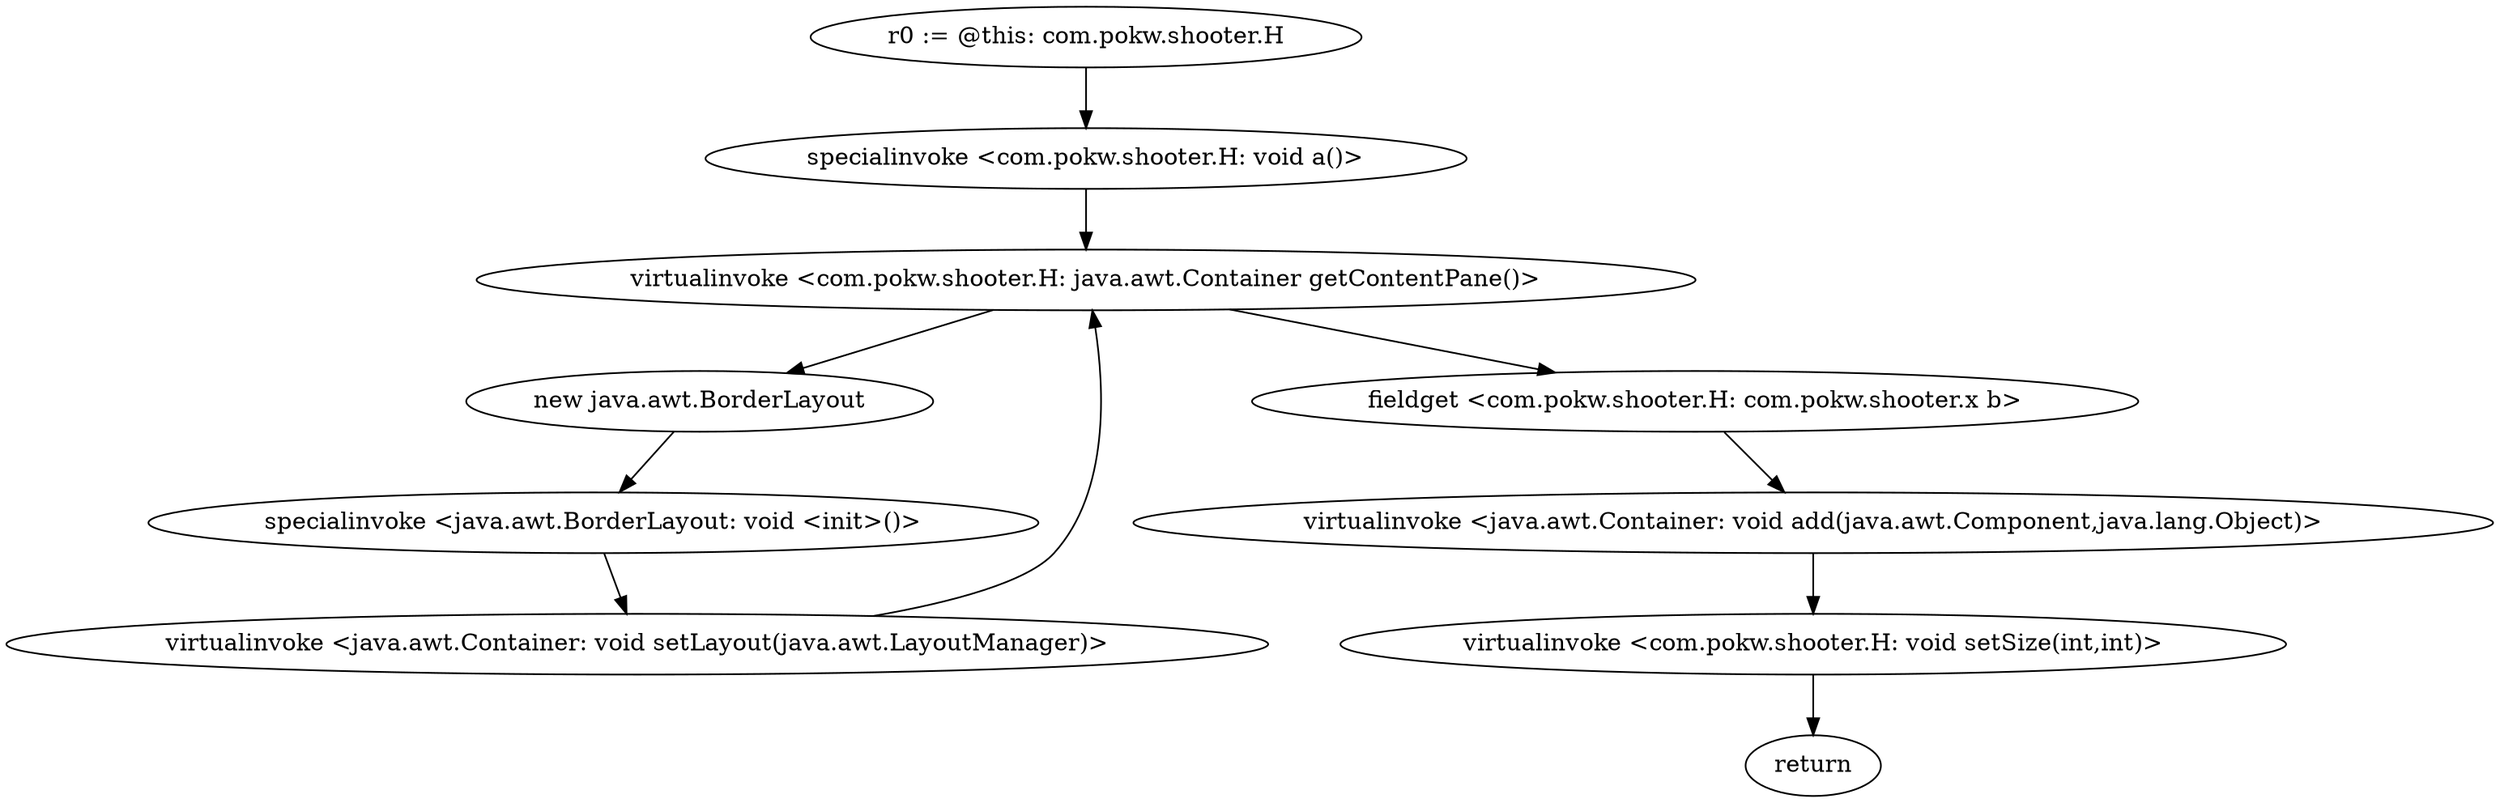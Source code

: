 digraph "" {
"r0 := @this: com.pokw.shooter.H"->"specialinvoke <com.pokw.shooter.H: void a()>";
 "specialinvoke <com.pokw.shooter.H: void a()>"->"virtualinvoke <com.pokw.shooter.H: java.awt.Container getContentPane()>";
 "virtualinvoke <com.pokw.shooter.H: java.awt.Container getContentPane()>"->"new java.awt.BorderLayout";
 "new java.awt.BorderLayout"->"specialinvoke <java.awt.BorderLayout: void <init>()>";
 "specialinvoke <java.awt.BorderLayout: void <init>()>"->"virtualinvoke <java.awt.Container: void setLayout(java.awt.LayoutManager)>";
 "virtualinvoke <java.awt.Container: void setLayout(java.awt.LayoutManager)>"->"virtualinvoke <com.pokw.shooter.H: java.awt.Container getContentPane()>";
 "virtualinvoke <com.pokw.shooter.H: java.awt.Container getContentPane()>"->"fieldget <com.pokw.shooter.H: com.pokw.shooter.x b>";
 "fieldget <com.pokw.shooter.H: com.pokw.shooter.x b>"->"virtualinvoke <java.awt.Container: void add(java.awt.Component,java.lang.Object)>";
 "virtualinvoke <java.awt.Container: void add(java.awt.Component,java.lang.Object)>"->"virtualinvoke <com.pokw.shooter.H: void setSize(int,int)>";
 "virtualinvoke <com.pokw.shooter.H: void setSize(int,int)>"->"return";
}
